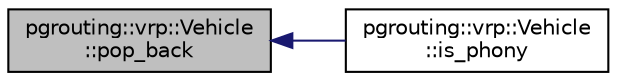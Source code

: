 digraph "pgrouting::vrp::Vehicle::pop_back"
{
  edge [fontname="Helvetica",fontsize="10",labelfontname="Helvetica",labelfontsize="10"];
  node [fontname="Helvetica",fontsize="10",shape=record];
  rankdir="LR";
  Node679 [label="pgrouting::vrp::Vehicle\l::pop_back",height=0.2,width=0.4,color="black", fillcolor="grey75", style="filled", fontcolor="black"];
  Node679 -> Node680 [dir="back",color="midnightblue",fontsize="10",style="solid",fontname="Helvetica"];
  Node680 [label="pgrouting::vrp::Vehicle\l::is_phony",height=0.2,width=0.4,color="black", fillcolor="white", style="filled",URL="$classpgrouting_1_1vrp_1_1Vehicle.html#a7b949a1e2f1c3cc36648c6224e9c8083"];
}
